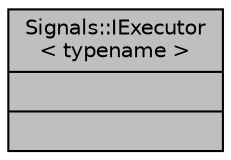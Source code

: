 digraph "Signals::IExecutor&lt; typename &gt;"
{
 // INTERACTIVE_SVG=YES
  edge [fontname="Helvetica",fontsize="10",labelfontname="Helvetica",labelfontsize="10"];
  node [fontname="Helvetica",fontsize="10",shape=record];
  Node1 [label="{Signals::IExecutor\l\< typename \>\n||}",height=0.2,width=0.4,color="black", fillcolor="grey75", style="filled", fontcolor="black"];
}
